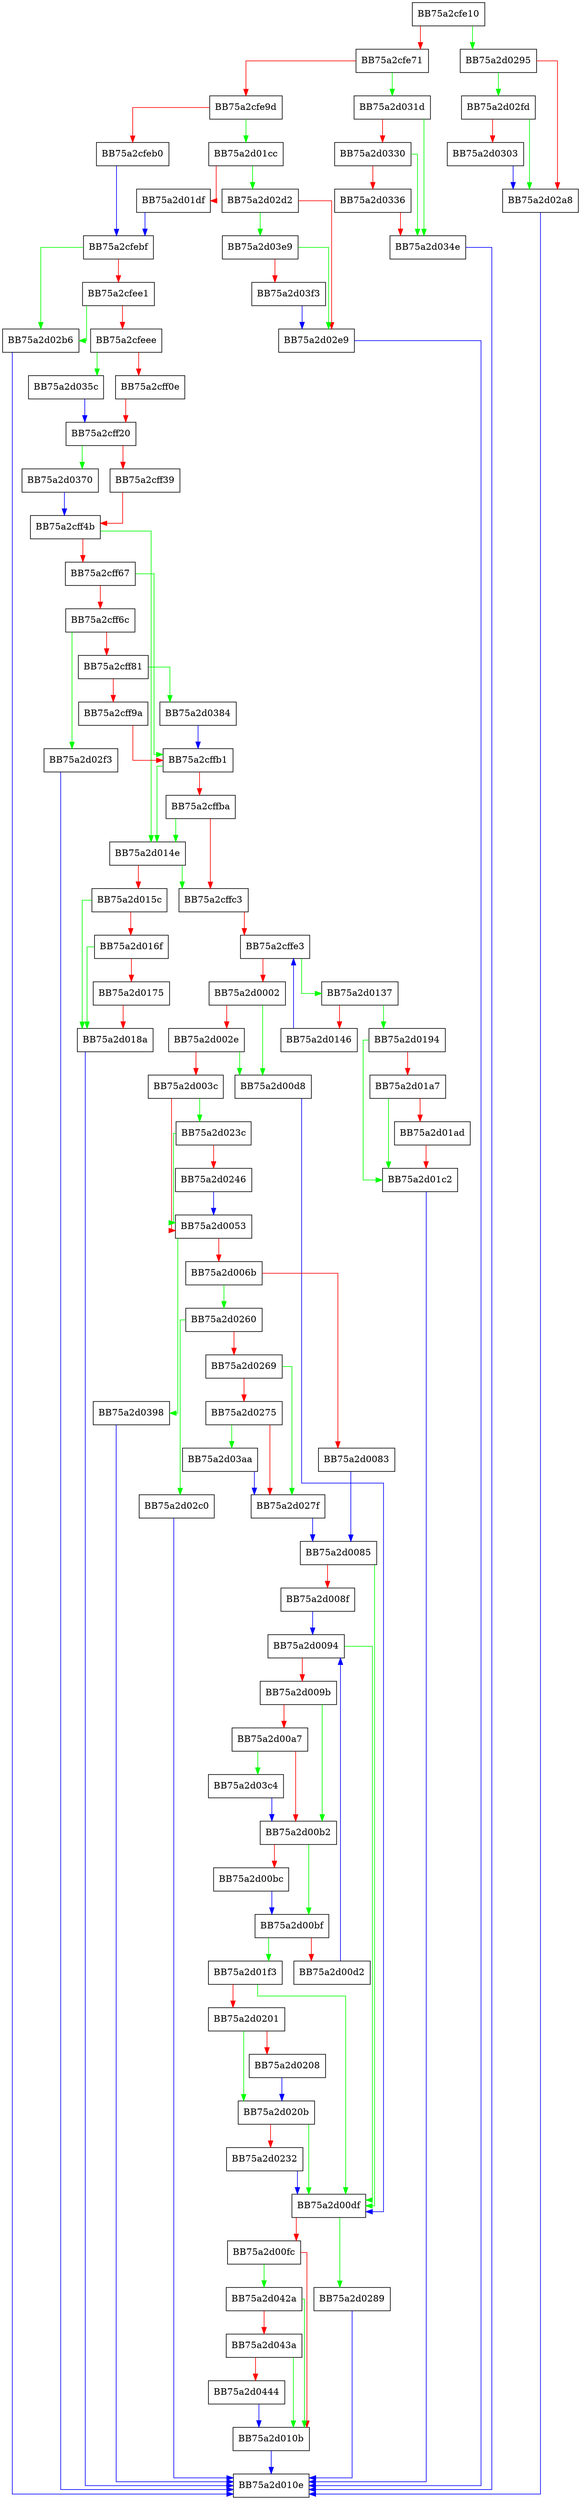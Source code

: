 digraph Validate {
  node [shape="box"];
  graph [splines=ortho];
  BB75a2cfe10 -> BB75a2d0295 [color="green"];
  BB75a2cfe10 -> BB75a2cfe71 [color="red"];
  BB75a2cfe71 -> BB75a2d031d [color="green"];
  BB75a2cfe71 -> BB75a2cfe9d [color="red"];
  BB75a2cfe9d -> BB75a2d01cc [color="green"];
  BB75a2cfe9d -> BB75a2cfeb0 [color="red"];
  BB75a2cfeb0 -> BB75a2cfebf [color="blue"];
  BB75a2cfebf -> BB75a2d02b6 [color="green"];
  BB75a2cfebf -> BB75a2cfee1 [color="red"];
  BB75a2cfee1 -> BB75a2d02b6 [color="green"];
  BB75a2cfee1 -> BB75a2cfeee [color="red"];
  BB75a2cfeee -> BB75a2d035c [color="green"];
  BB75a2cfeee -> BB75a2cff0e [color="red"];
  BB75a2cff0e -> BB75a2cff20 [color="red"];
  BB75a2cff20 -> BB75a2d0370 [color="green"];
  BB75a2cff20 -> BB75a2cff39 [color="red"];
  BB75a2cff39 -> BB75a2cff4b [color="red"];
  BB75a2cff4b -> BB75a2d014e [color="green"];
  BB75a2cff4b -> BB75a2cff67 [color="red"];
  BB75a2cff67 -> BB75a2cffb1 [color="green"];
  BB75a2cff67 -> BB75a2cff6c [color="red"];
  BB75a2cff6c -> BB75a2d02f3 [color="green"];
  BB75a2cff6c -> BB75a2cff81 [color="red"];
  BB75a2cff81 -> BB75a2d0384 [color="green"];
  BB75a2cff81 -> BB75a2cff9a [color="red"];
  BB75a2cff9a -> BB75a2cffb1 [color="red"];
  BB75a2cffb1 -> BB75a2d014e [color="green"];
  BB75a2cffb1 -> BB75a2cffba [color="red"];
  BB75a2cffba -> BB75a2d014e [color="green"];
  BB75a2cffba -> BB75a2cffc3 [color="red"];
  BB75a2cffc3 -> BB75a2cffe3 [color="red"];
  BB75a2cffe3 -> BB75a2d0137 [color="green"];
  BB75a2cffe3 -> BB75a2d0002 [color="red"];
  BB75a2d0002 -> BB75a2d00d8 [color="green"];
  BB75a2d0002 -> BB75a2d002e [color="red"];
  BB75a2d002e -> BB75a2d00d8 [color="green"];
  BB75a2d002e -> BB75a2d003c [color="red"];
  BB75a2d003c -> BB75a2d023c [color="green"];
  BB75a2d003c -> BB75a2d0053 [color="red"];
  BB75a2d0053 -> BB75a2d0398 [color="green"];
  BB75a2d0053 -> BB75a2d006b [color="red"];
  BB75a2d006b -> BB75a2d0260 [color="green"];
  BB75a2d006b -> BB75a2d0083 [color="red"];
  BB75a2d0083 -> BB75a2d0085 [color="blue"];
  BB75a2d0085 -> BB75a2d00df [color="green"];
  BB75a2d0085 -> BB75a2d008f [color="red"];
  BB75a2d008f -> BB75a2d0094 [color="blue"];
  BB75a2d0094 -> BB75a2d00df [color="green"];
  BB75a2d0094 -> BB75a2d009b [color="red"];
  BB75a2d009b -> BB75a2d00b2 [color="green"];
  BB75a2d009b -> BB75a2d00a7 [color="red"];
  BB75a2d00a7 -> BB75a2d03c4 [color="green"];
  BB75a2d00a7 -> BB75a2d00b2 [color="red"];
  BB75a2d00b2 -> BB75a2d00bf [color="green"];
  BB75a2d00b2 -> BB75a2d00bc [color="red"];
  BB75a2d00bc -> BB75a2d00bf [color="blue"];
  BB75a2d00bf -> BB75a2d01f3 [color="green"];
  BB75a2d00bf -> BB75a2d00d2 [color="red"];
  BB75a2d00d2 -> BB75a2d0094 [color="blue"];
  BB75a2d00d8 -> BB75a2d00df [color="blue"];
  BB75a2d00df -> BB75a2d0289 [color="green"];
  BB75a2d00df -> BB75a2d00fc [color="red"];
  BB75a2d00fc -> BB75a2d042a [color="green"];
  BB75a2d00fc -> BB75a2d010b [color="red"];
  BB75a2d010b -> BB75a2d010e [color="blue"];
  BB75a2d0137 -> BB75a2d0194 [color="green"];
  BB75a2d0137 -> BB75a2d0146 [color="red"];
  BB75a2d0146 -> BB75a2cffe3 [color="blue"];
  BB75a2d014e -> BB75a2cffc3 [color="green"];
  BB75a2d014e -> BB75a2d015c [color="red"];
  BB75a2d015c -> BB75a2d018a [color="green"];
  BB75a2d015c -> BB75a2d016f [color="red"];
  BB75a2d016f -> BB75a2d018a [color="green"];
  BB75a2d016f -> BB75a2d0175 [color="red"];
  BB75a2d0175 -> BB75a2d018a [color="red"];
  BB75a2d018a -> BB75a2d010e [color="blue"];
  BB75a2d0194 -> BB75a2d01c2 [color="green"];
  BB75a2d0194 -> BB75a2d01a7 [color="red"];
  BB75a2d01a7 -> BB75a2d01c2 [color="green"];
  BB75a2d01a7 -> BB75a2d01ad [color="red"];
  BB75a2d01ad -> BB75a2d01c2 [color="red"];
  BB75a2d01c2 -> BB75a2d010e [color="blue"];
  BB75a2d01cc -> BB75a2d02d2 [color="green"];
  BB75a2d01cc -> BB75a2d01df [color="red"];
  BB75a2d01df -> BB75a2cfebf [color="blue"];
  BB75a2d01f3 -> BB75a2d00df [color="green"];
  BB75a2d01f3 -> BB75a2d0201 [color="red"];
  BB75a2d0201 -> BB75a2d020b [color="green"];
  BB75a2d0201 -> BB75a2d0208 [color="red"];
  BB75a2d0208 -> BB75a2d020b [color="blue"];
  BB75a2d020b -> BB75a2d00df [color="green"];
  BB75a2d020b -> BB75a2d0232 [color="red"];
  BB75a2d0232 -> BB75a2d00df [color="blue"];
  BB75a2d023c -> BB75a2d0053 [color="green"];
  BB75a2d023c -> BB75a2d0246 [color="red"];
  BB75a2d0246 -> BB75a2d0053 [color="blue"];
  BB75a2d0260 -> BB75a2d02c0 [color="green"];
  BB75a2d0260 -> BB75a2d0269 [color="red"];
  BB75a2d0269 -> BB75a2d027f [color="green"];
  BB75a2d0269 -> BB75a2d0275 [color="red"];
  BB75a2d0275 -> BB75a2d03aa [color="green"];
  BB75a2d0275 -> BB75a2d027f [color="red"];
  BB75a2d027f -> BB75a2d0085 [color="blue"];
  BB75a2d0289 -> BB75a2d010e [color="blue"];
  BB75a2d0295 -> BB75a2d02fd [color="green"];
  BB75a2d0295 -> BB75a2d02a8 [color="red"];
  BB75a2d02a8 -> BB75a2d010e [color="blue"];
  BB75a2d02b6 -> BB75a2d010e [color="blue"];
  BB75a2d02c0 -> BB75a2d010e [color="blue"];
  BB75a2d02d2 -> BB75a2d03e9 [color="green"];
  BB75a2d02d2 -> BB75a2d02e9 [color="red"];
  BB75a2d02e9 -> BB75a2d010e [color="blue"];
  BB75a2d02f3 -> BB75a2d010e [color="blue"];
  BB75a2d02fd -> BB75a2d02a8 [color="green"];
  BB75a2d02fd -> BB75a2d0303 [color="red"];
  BB75a2d0303 -> BB75a2d02a8 [color="blue"];
  BB75a2d031d -> BB75a2d034e [color="green"];
  BB75a2d031d -> BB75a2d0330 [color="red"];
  BB75a2d0330 -> BB75a2d034e [color="green"];
  BB75a2d0330 -> BB75a2d0336 [color="red"];
  BB75a2d0336 -> BB75a2d034e [color="red"];
  BB75a2d034e -> BB75a2d010e [color="blue"];
  BB75a2d035c -> BB75a2cff20 [color="blue"];
  BB75a2d0370 -> BB75a2cff4b [color="blue"];
  BB75a2d0384 -> BB75a2cffb1 [color="blue"];
  BB75a2d0398 -> BB75a2d010e [color="blue"];
  BB75a2d03aa -> BB75a2d027f [color="blue"];
  BB75a2d03c4 -> BB75a2d00b2 [color="blue"];
  BB75a2d03e9 -> BB75a2d02e9 [color="green"];
  BB75a2d03e9 -> BB75a2d03f3 [color="red"];
  BB75a2d03f3 -> BB75a2d02e9 [color="blue"];
  BB75a2d042a -> BB75a2d010b [color="green"];
  BB75a2d042a -> BB75a2d043a [color="red"];
  BB75a2d043a -> BB75a2d010b [color="green"];
  BB75a2d043a -> BB75a2d0444 [color="red"];
  BB75a2d0444 -> BB75a2d010b [color="blue"];
}